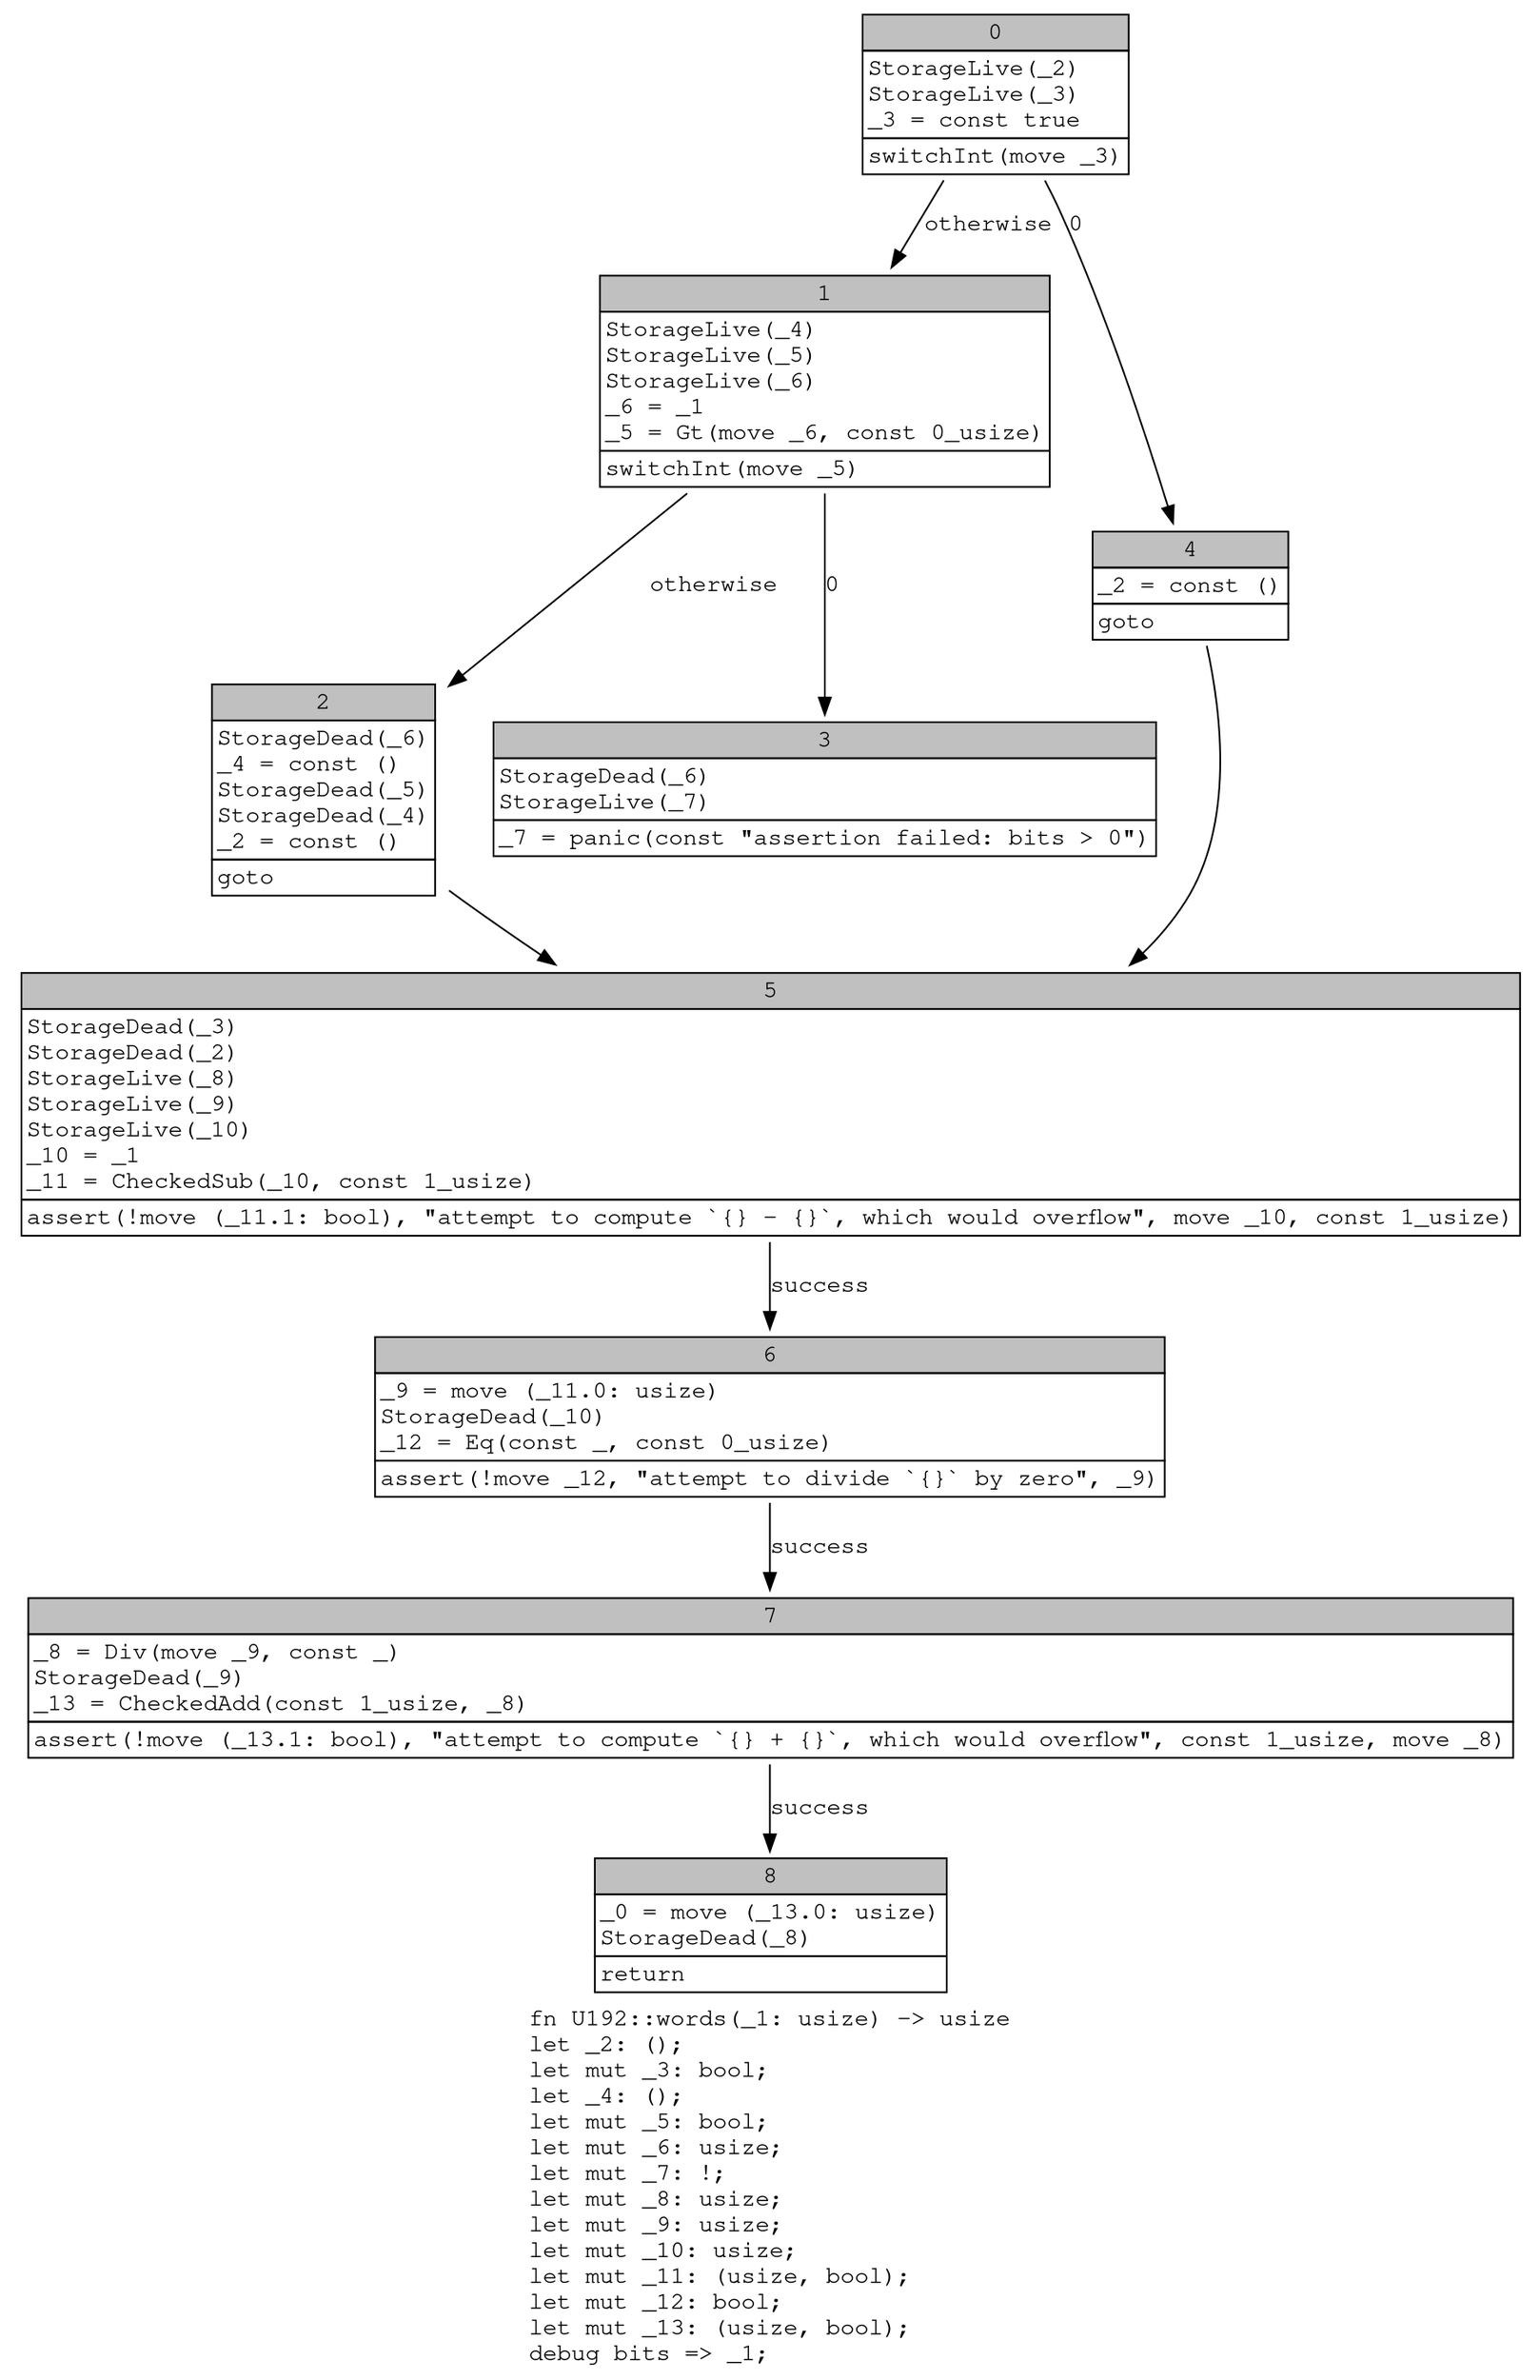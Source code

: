 digraph Mir_0_14509 {
    graph [fontname="Courier, monospace"];
    node [fontname="Courier, monospace"];
    edge [fontname="Courier, monospace"];
    label=<fn U192::words(_1: usize) -&gt; usize<br align="left"/>let _2: ();<br align="left"/>let mut _3: bool;<br align="left"/>let _4: ();<br align="left"/>let mut _5: bool;<br align="left"/>let mut _6: usize;<br align="left"/>let mut _7: !;<br align="left"/>let mut _8: usize;<br align="left"/>let mut _9: usize;<br align="left"/>let mut _10: usize;<br align="left"/>let mut _11: (usize, bool);<br align="left"/>let mut _12: bool;<br align="left"/>let mut _13: (usize, bool);<br align="left"/>debug bits =&gt; _1;<br align="left"/>>;
    bb0__0_14509 [shape="none", label=<<table border="0" cellborder="1" cellspacing="0"><tr><td bgcolor="gray" align="center" colspan="1">0</td></tr><tr><td align="left" balign="left">StorageLive(_2)<br/>StorageLive(_3)<br/>_3 = const true<br/></td></tr><tr><td align="left">switchInt(move _3)</td></tr></table>>];
    bb1__0_14509 [shape="none", label=<<table border="0" cellborder="1" cellspacing="0"><tr><td bgcolor="gray" align="center" colspan="1">1</td></tr><tr><td align="left" balign="left">StorageLive(_4)<br/>StorageLive(_5)<br/>StorageLive(_6)<br/>_6 = _1<br/>_5 = Gt(move _6, const 0_usize)<br/></td></tr><tr><td align="left">switchInt(move _5)</td></tr></table>>];
    bb2__0_14509 [shape="none", label=<<table border="0" cellborder="1" cellspacing="0"><tr><td bgcolor="gray" align="center" colspan="1">2</td></tr><tr><td align="left" balign="left">StorageDead(_6)<br/>_4 = const ()<br/>StorageDead(_5)<br/>StorageDead(_4)<br/>_2 = const ()<br/></td></tr><tr><td align="left">goto</td></tr></table>>];
    bb3__0_14509 [shape="none", label=<<table border="0" cellborder="1" cellspacing="0"><tr><td bgcolor="gray" align="center" colspan="1">3</td></tr><tr><td align="left" balign="left">StorageDead(_6)<br/>StorageLive(_7)<br/></td></tr><tr><td align="left">_7 = panic(const &quot;assertion failed: bits &gt; 0&quot;)</td></tr></table>>];
    bb4__0_14509 [shape="none", label=<<table border="0" cellborder="1" cellspacing="0"><tr><td bgcolor="gray" align="center" colspan="1">4</td></tr><tr><td align="left" balign="left">_2 = const ()<br/></td></tr><tr><td align="left">goto</td></tr></table>>];
    bb5__0_14509 [shape="none", label=<<table border="0" cellborder="1" cellspacing="0"><tr><td bgcolor="gray" align="center" colspan="1">5</td></tr><tr><td align="left" balign="left">StorageDead(_3)<br/>StorageDead(_2)<br/>StorageLive(_8)<br/>StorageLive(_9)<br/>StorageLive(_10)<br/>_10 = _1<br/>_11 = CheckedSub(_10, const 1_usize)<br/></td></tr><tr><td align="left">assert(!move (_11.1: bool), &quot;attempt to compute `{} - {}`, which would overflow&quot;, move _10, const 1_usize)</td></tr></table>>];
    bb6__0_14509 [shape="none", label=<<table border="0" cellborder="1" cellspacing="0"><tr><td bgcolor="gray" align="center" colspan="1">6</td></tr><tr><td align="left" balign="left">_9 = move (_11.0: usize)<br/>StorageDead(_10)<br/>_12 = Eq(const _, const 0_usize)<br/></td></tr><tr><td align="left">assert(!move _12, &quot;attempt to divide `{}` by zero&quot;, _9)</td></tr></table>>];
    bb7__0_14509 [shape="none", label=<<table border="0" cellborder="1" cellspacing="0"><tr><td bgcolor="gray" align="center" colspan="1">7</td></tr><tr><td align="left" balign="left">_8 = Div(move _9, const _)<br/>StorageDead(_9)<br/>_13 = CheckedAdd(const 1_usize, _8)<br/></td></tr><tr><td align="left">assert(!move (_13.1: bool), &quot;attempt to compute `{} + {}`, which would overflow&quot;, const 1_usize, move _8)</td></tr></table>>];
    bb8__0_14509 [shape="none", label=<<table border="0" cellborder="1" cellspacing="0"><tr><td bgcolor="gray" align="center" colspan="1">8</td></tr><tr><td align="left" balign="left">_0 = move (_13.0: usize)<br/>StorageDead(_8)<br/></td></tr><tr><td align="left">return</td></tr></table>>];
    bb0__0_14509 -> bb4__0_14509 [label="0"];
    bb0__0_14509 -> bb1__0_14509 [label="otherwise"];
    bb1__0_14509 -> bb3__0_14509 [label="0"];
    bb1__0_14509 -> bb2__0_14509 [label="otherwise"];
    bb2__0_14509 -> bb5__0_14509 [label=""];
    bb4__0_14509 -> bb5__0_14509 [label=""];
    bb5__0_14509 -> bb6__0_14509 [label="success"];
    bb6__0_14509 -> bb7__0_14509 [label="success"];
    bb7__0_14509 -> bb8__0_14509 [label="success"];
}
